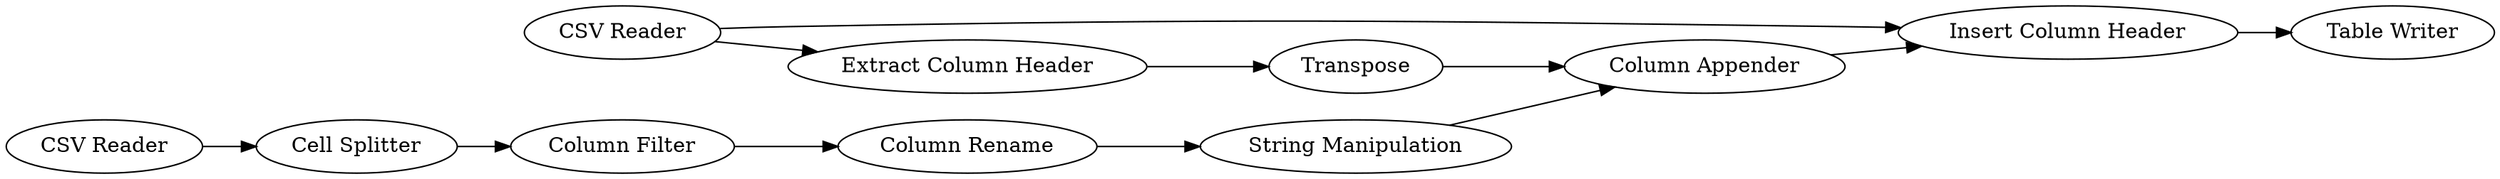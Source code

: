 digraph {
	1 -> 17
	13 -> 15
	12 -> 13
	4 -> 5
	1 -> 12
	15 -> 17
	5 -> 6
	17 -> 20
	7 -> 15
	6 -> 7
	2 -> 4
	5 [label="Column Filter"]
	13 [label=Transpose]
	20 [label="Table Writer"]
	1 [label="CSV Reader"]
	7 [label="String Manipulation"]
	4 [label="Cell Splitter"]
	6 [label="Column Rename"]
	15 [label="Column Appender"]
	17 [label="Insert Column Header"]
	2 [label="CSV Reader"]
	12 [label="Extract Column Header"]
	rankdir=LR
}
